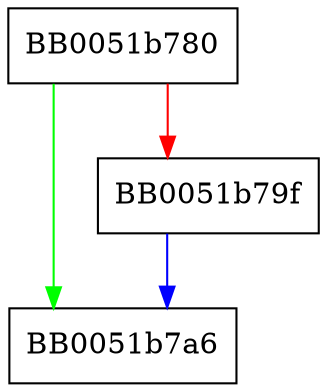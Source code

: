 digraph ASN1_STRING_new {
  node [shape="box"];
  graph [splines=ortho];
  BB0051b780 -> BB0051b7a6 [color="green"];
  BB0051b780 -> BB0051b79f [color="red"];
  BB0051b79f -> BB0051b7a6 [color="blue"];
}
